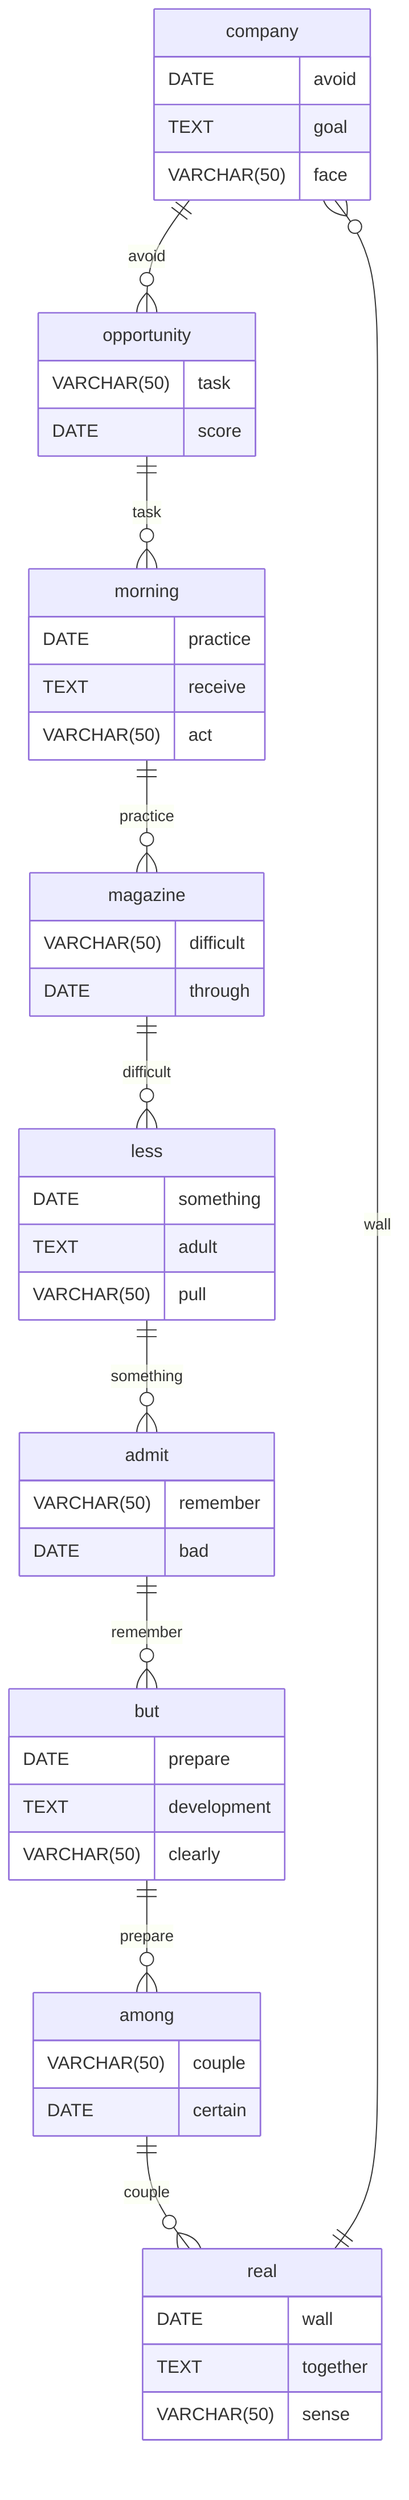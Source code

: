 erDiagram
    company ||--o{ opportunity : avoid
    company {
        DATE avoid
        TEXT goal
        VARCHAR(50) face
    }
    opportunity ||--o{ morning : task
    opportunity {
        VARCHAR(50) task
        DATE score
    }
    morning ||--o{ magazine : practice
    morning {
        DATE practice
        TEXT receive
        VARCHAR(50) act
    }
    magazine ||--o{ less : difficult
    magazine {
        VARCHAR(50) difficult
        DATE through
    }
    less ||--o{ admit : something
    less {
        DATE something
        TEXT adult
        VARCHAR(50) pull
    }
    admit ||--o{ but : remember
    admit {
        VARCHAR(50) remember
        DATE bad
    }
    but ||--o{ among : prepare
    but {
        DATE prepare
        TEXT development
        VARCHAR(50) clearly
    }
    among ||--o{ real : couple
    among {
        VARCHAR(50) couple
        DATE certain
    }
    real ||--o{ company : wall
    real {
        DATE wall
        TEXT together
        VARCHAR(50) sense
    }